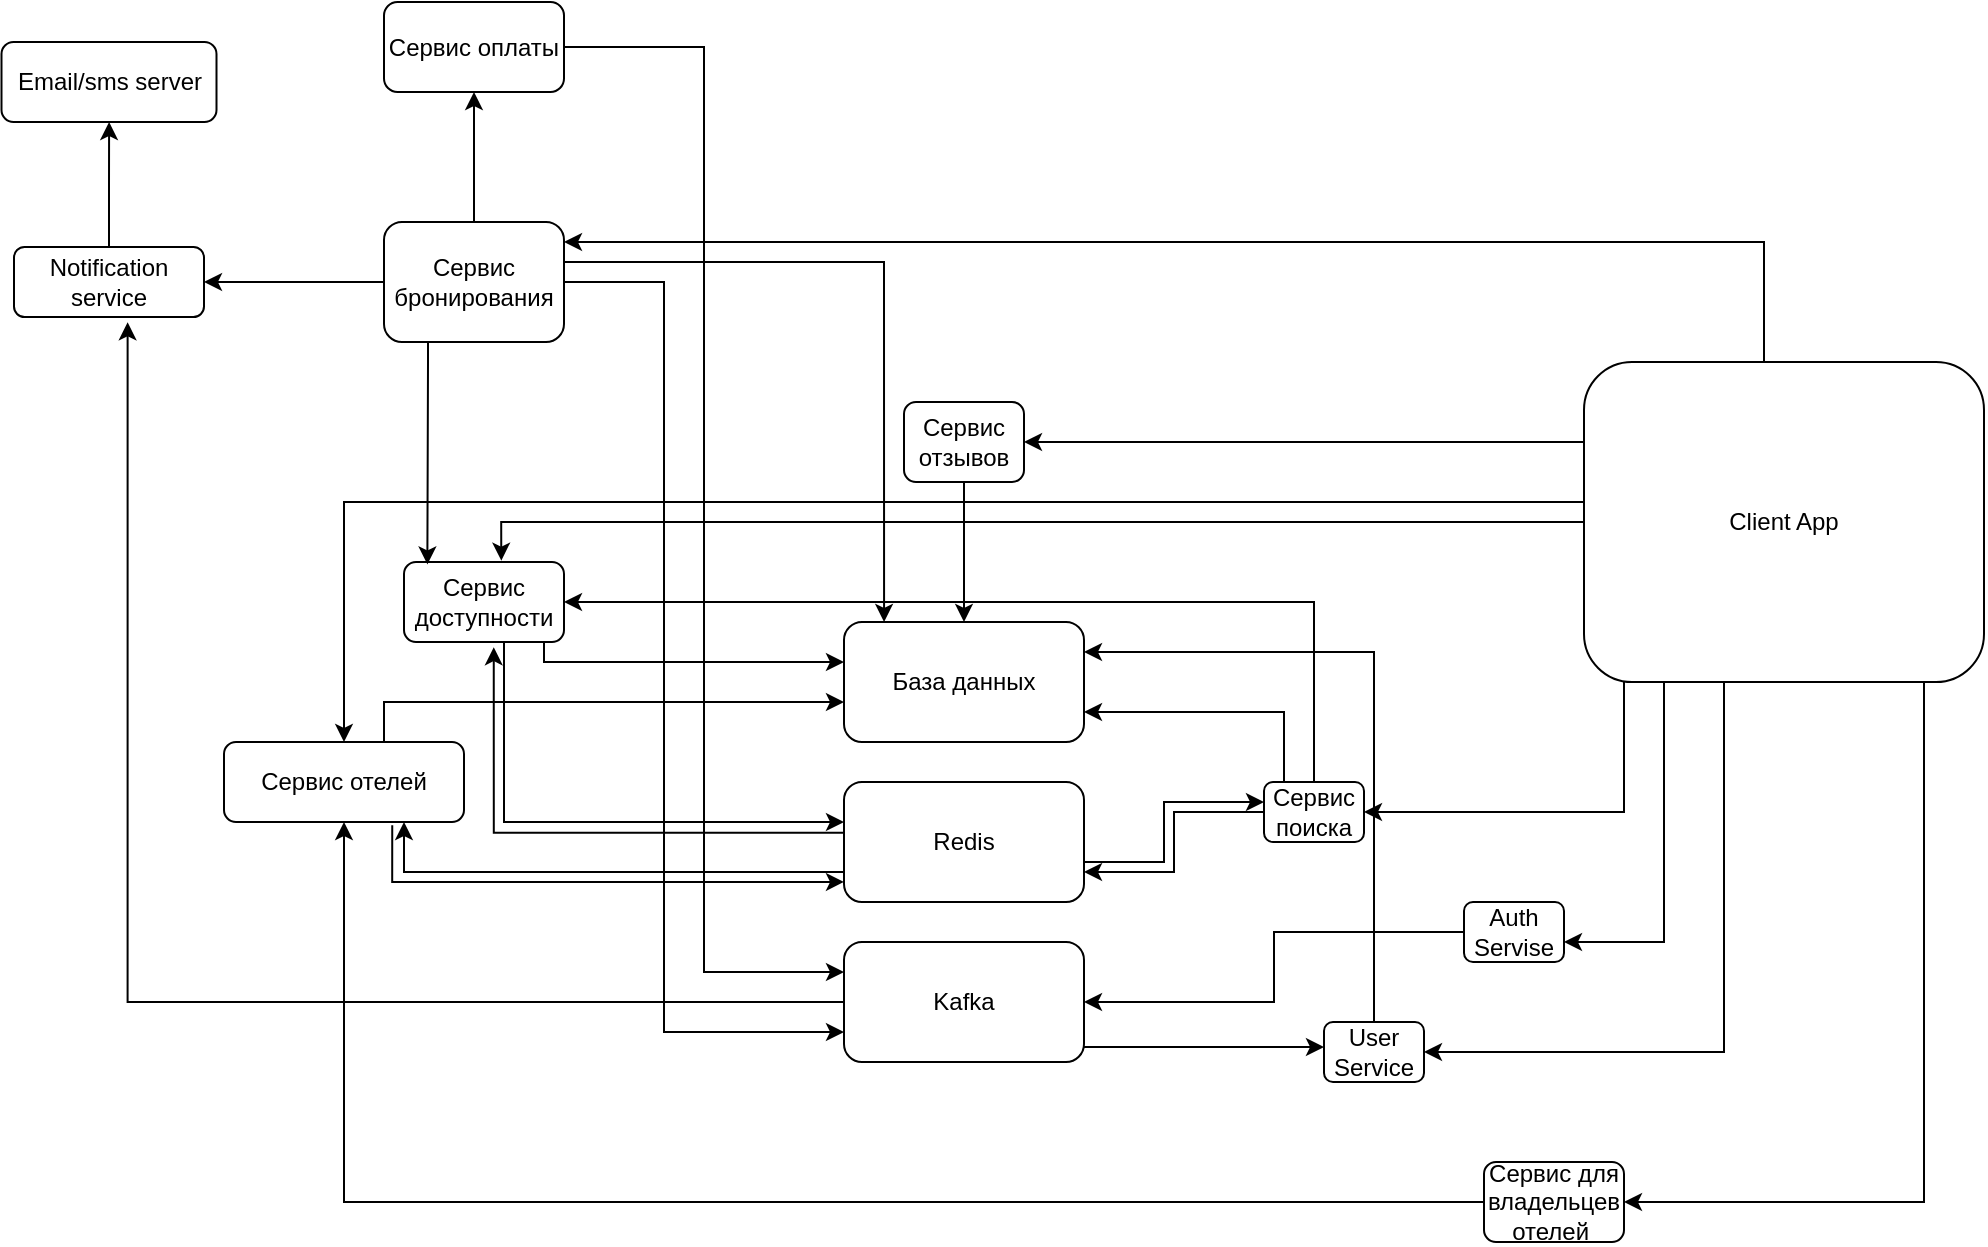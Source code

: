 <mxfile version="28.1.1">
  <diagram name="Страница — 1" id="a3htKkgv7QWmoJuDZnd7">
    <mxGraphModel dx="2537" dy="1860" grid="1" gridSize="10" guides="1" tooltips="1" connect="1" arrows="1" fold="1" page="1" pageScale="1" pageWidth="827" pageHeight="1169" math="0" shadow="0">
      <root>
        <mxCell id="0" />
        <mxCell id="1" parent="0" />
        <mxCell id="G-7UsdKwg1Rleg6v27qU-10" value="" style="edgeStyle=orthogonalEdgeStyle;rounded=0;orthogonalLoop=1;jettySize=auto;html=1;" edge="1" parent="1" source="G-7UsdKwg1Rleg6v27qU-1" target="G-7UsdKwg1Rleg6v27qU-9">
          <mxGeometry relative="1" as="geometry">
            <Array as="points">
              <mxPoint x="110" y="-60" />
            </Array>
          </mxGeometry>
        </mxCell>
        <mxCell id="G-7UsdKwg1Rleg6v27qU-12" value="" style="edgeStyle=orthogonalEdgeStyle;rounded=0;orthogonalLoop=1;jettySize=auto;html=1;" edge="1" parent="1" source="G-7UsdKwg1Rleg6v27qU-1" target="G-7UsdKwg1Rleg6v27qU-11">
          <mxGeometry relative="1" as="geometry">
            <Array as="points">
              <mxPoint x="40" y="225" />
            </Array>
          </mxGeometry>
        </mxCell>
        <mxCell id="G-7UsdKwg1Rleg6v27qU-14" value="" style="edgeStyle=orthogonalEdgeStyle;rounded=0;orthogonalLoop=1;jettySize=auto;html=1;" edge="1" parent="1" source="G-7UsdKwg1Rleg6v27qU-1" target="G-7UsdKwg1Rleg6v27qU-13">
          <mxGeometry relative="1" as="geometry">
            <Array as="points">
              <mxPoint x="60" y="290" />
            </Array>
          </mxGeometry>
        </mxCell>
        <mxCell id="G-7UsdKwg1Rleg6v27qU-23" value="" style="edgeStyle=orthogonalEdgeStyle;rounded=0;orthogonalLoop=1;jettySize=auto;html=1;" edge="1" parent="1" source="G-7UsdKwg1Rleg6v27qU-1" target="G-7UsdKwg1Rleg6v27qU-22">
          <mxGeometry relative="1" as="geometry">
            <Array as="points">
              <mxPoint x="90" y="220" />
              <mxPoint x="90" y="220" />
            </Array>
          </mxGeometry>
        </mxCell>
        <mxCell id="G-7UsdKwg1Rleg6v27qU-29" value="" style="edgeStyle=orthogonalEdgeStyle;rounded=0;orthogonalLoop=1;jettySize=auto;html=1;" edge="1" parent="1" source="G-7UsdKwg1Rleg6v27qU-1" target="G-7UsdKwg1Rleg6v27qU-28">
          <mxGeometry relative="1" as="geometry">
            <Array as="points">
              <mxPoint x="190" y="420" />
            </Array>
          </mxGeometry>
        </mxCell>
        <mxCell id="G-7UsdKwg1Rleg6v27qU-46" value="" style="edgeStyle=orthogonalEdgeStyle;rounded=0;orthogonalLoop=1;jettySize=auto;html=1;" edge="1" parent="1" source="G-7UsdKwg1Rleg6v27qU-1" target="G-7UsdKwg1Rleg6v27qU-45">
          <mxGeometry relative="1" as="geometry">
            <Array as="points">
              <mxPoint x="-600" y="70" />
            </Array>
          </mxGeometry>
        </mxCell>
        <mxCell id="G-7UsdKwg1Rleg6v27qU-63" value="" style="edgeStyle=orthogonalEdgeStyle;rounded=0;orthogonalLoop=1;jettySize=auto;html=1;exitX=0;exitY=0.25;exitDx=0;exitDy=0;" edge="1" parent="1" source="G-7UsdKwg1Rleg6v27qU-1" target="G-7UsdKwg1Rleg6v27qU-62">
          <mxGeometry relative="1" as="geometry" />
        </mxCell>
        <mxCell id="G-7UsdKwg1Rleg6v27qU-1" value="Client App" style="rounded=1;whiteSpace=wrap;html=1;" vertex="1" parent="1">
          <mxGeometry x="20" width="200" height="160" as="geometry" />
        </mxCell>
        <mxCell id="G-7UsdKwg1Rleg6v27qU-74" value="" style="edgeStyle=orthogonalEdgeStyle;rounded=0;orthogonalLoop=1;jettySize=auto;html=1;" edge="1" parent="1" source="G-7UsdKwg1Rleg6v27qU-9" target="G-7UsdKwg1Rleg6v27qU-73">
          <mxGeometry relative="1" as="geometry" />
        </mxCell>
        <mxCell id="G-7UsdKwg1Rleg6v27qU-78" value="" style="edgeStyle=orthogonalEdgeStyle;rounded=0;orthogonalLoop=1;jettySize=auto;html=1;" edge="1" parent="1" source="G-7UsdKwg1Rleg6v27qU-9" target="G-7UsdKwg1Rleg6v27qU-77">
          <mxGeometry relative="1" as="geometry">
            <Array as="points">
              <mxPoint x="-610" y="-40" />
              <mxPoint x="-610" y="-40" />
            </Array>
          </mxGeometry>
        </mxCell>
        <mxCell id="G-7UsdKwg1Rleg6v27qU-87" style="edgeStyle=orthogonalEdgeStyle;rounded=0;orthogonalLoop=1;jettySize=auto;html=1;entryX=0;entryY=0.75;entryDx=0;entryDy=0;" edge="1" parent="1" source="G-7UsdKwg1Rleg6v27qU-9" target="G-7UsdKwg1Rleg6v27qU-33">
          <mxGeometry relative="1" as="geometry">
            <Array as="points">
              <mxPoint x="-440" y="-40" />
              <mxPoint x="-440" y="335" />
            </Array>
          </mxGeometry>
        </mxCell>
        <mxCell id="G-7UsdKwg1Rleg6v27qU-9" value="Сервис бронирования" style="rounded=1;whiteSpace=wrap;html=1;" vertex="1" parent="1">
          <mxGeometry x="-580" y="-70" width="90" height="60" as="geometry" />
        </mxCell>
        <mxCell id="G-7UsdKwg1Rleg6v27qU-65" style="edgeStyle=orthogonalEdgeStyle;rounded=0;orthogonalLoop=1;jettySize=auto;html=1;entryX=1;entryY=0.75;entryDx=0;entryDy=0;" edge="1" parent="1" source="G-7UsdKwg1Rleg6v27qU-11" target="G-7UsdKwg1Rleg6v27qU-54">
          <mxGeometry relative="1" as="geometry" />
        </mxCell>
        <mxCell id="G-7UsdKwg1Rleg6v27qU-67" style="edgeStyle=orthogonalEdgeStyle;rounded=0;orthogonalLoop=1;jettySize=auto;html=1;entryX=1;entryY=0.75;entryDx=0;entryDy=0;" edge="1" parent="1" source="G-7UsdKwg1Rleg6v27qU-11" target="G-7UsdKwg1Rleg6v27qU-49">
          <mxGeometry relative="1" as="geometry">
            <Array as="points">
              <mxPoint x="-130" y="175" />
            </Array>
          </mxGeometry>
        </mxCell>
        <mxCell id="G-7UsdKwg1Rleg6v27qU-68" style="edgeStyle=orthogonalEdgeStyle;rounded=0;orthogonalLoop=1;jettySize=auto;html=1;entryX=1;entryY=0.5;entryDx=0;entryDy=0;" edge="1" parent="1" source="G-7UsdKwg1Rleg6v27qU-11" target="G-7UsdKwg1Rleg6v27qU-51">
          <mxGeometry relative="1" as="geometry">
            <Array as="points">
              <mxPoint x="-115" y="120" />
            </Array>
          </mxGeometry>
        </mxCell>
        <mxCell id="G-7UsdKwg1Rleg6v27qU-11" value="Сервис поиска" style="whiteSpace=wrap;html=1;rounded=1;" vertex="1" parent="1">
          <mxGeometry x="-140" y="210" width="50" height="30" as="geometry" />
        </mxCell>
        <mxCell id="G-7UsdKwg1Rleg6v27qU-34" value="" style="edgeStyle=orthogonalEdgeStyle;rounded=0;orthogonalLoop=1;jettySize=auto;html=1;" edge="1" parent="1" source="G-7UsdKwg1Rleg6v27qU-13" target="G-7UsdKwg1Rleg6v27qU-33">
          <mxGeometry relative="1" as="geometry" />
        </mxCell>
        <mxCell id="G-7UsdKwg1Rleg6v27qU-13" value="Auth Servise" style="whiteSpace=wrap;html=1;rounded=1;" vertex="1" parent="1">
          <mxGeometry x="-40" y="270" width="50" height="30" as="geometry" />
        </mxCell>
        <mxCell id="G-7UsdKwg1Rleg6v27qU-85" style="edgeStyle=orthogonalEdgeStyle;rounded=0;orthogonalLoop=1;jettySize=auto;html=1;entryX=1;entryY=0.25;entryDx=0;entryDy=0;" edge="1" parent="1" source="G-7UsdKwg1Rleg6v27qU-22" target="G-7UsdKwg1Rleg6v27qU-49">
          <mxGeometry relative="1" as="geometry">
            <Array as="points">
              <mxPoint x="-85" y="145" />
            </Array>
          </mxGeometry>
        </mxCell>
        <mxCell id="G-7UsdKwg1Rleg6v27qU-22" value="User Service" style="whiteSpace=wrap;html=1;rounded=1;" vertex="1" parent="1">
          <mxGeometry x="-110" y="330" width="50" height="30" as="geometry" />
        </mxCell>
        <mxCell id="G-7UsdKwg1Rleg6v27qU-84" style="edgeStyle=orthogonalEdgeStyle;rounded=0;orthogonalLoop=1;jettySize=auto;html=1;entryX=0.5;entryY=1;entryDx=0;entryDy=0;" edge="1" parent="1" source="G-7UsdKwg1Rleg6v27qU-28" target="G-7UsdKwg1Rleg6v27qU-45">
          <mxGeometry relative="1" as="geometry" />
        </mxCell>
        <mxCell id="G-7UsdKwg1Rleg6v27qU-28" value="Сервис для владельцев отелей&amp;nbsp;" style="whiteSpace=wrap;html=1;rounded=1;" vertex="1" parent="1">
          <mxGeometry x="-30" y="400" width="70" height="40" as="geometry" />
        </mxCell>
        <mxCell id="G-7UsdKwg1Rleg6v27qU-44" style="edgeStyle=orthogonalEdgeStyle;rounded=0;orthogonalLoop=1;jettySize=auto;html=1;entryX=0;entryY=0.75;entryDx=0;entryDy=0;" edge="1" parent="1">
          <mxGeometry relative="1" as="geometry">
            <mxPoint x="-250" y="340" as="sourcePoint" />
            <mxPoint x="-110" y="342.5" as="targetPoint" />
            <Array as="points">
              <mxPoint x="-250" y="342" />
            </Array>
          </mxGeometry>
        </mxCell>
        <mxCell id="G-7UsdKwg1Rleg6v27qU-33" value="Kafka" style="whiteSpace=wrap;html=1;rounded=1;" vertex="1" parent="1">
          <mxGeometry x="-350" y="290" width="120" height="60" as="geometry" />
        </mxCell>
        <mxCell id="G-7UsdKwg1Rleg6v27qU-50" value="" style="edgeStyle=orthogonalEdgeStyle;rounded=0;orthogonalLoop=1;jettySize=auto;html=1;" edge="1" parent="1" source="G-7UsdKwg1Rleg6v27qU-45" target="G-7UsdKwg1Rleg6v27qU-49">
          <mxGeometry relative="1" as="geometry">
            <Array as="points">
              <mxPoint x="-580" y="170" />
            </Array>
          </mxGeometry>
        </mxCell>
        <mxCell id="G-7UsdKwg1Rleg6v27qU-45" value="Сервис отелей" style="whiteSpace=wrap;html=1;rounded=1;" vertex="1" parent="1">
          <mxGeometry x="-660" y="190" width="120" height="40" as="geometry" />
        </mxCell>
        <mxCell id="G-7UsdKwg1Rleg6v27qU-49" value="База данных" style="whiteSpace=wrap;html=1;rounded=1;" vertex="1" parent="1">
          <mxGeometry x="-350" y="130" width="120" height="60" as="geometry" />
        </mxCell>
        <mxCell id="G-7UsdKwg1Rleg6v27qU-53" value="" style="edgeStyle=orthogonalEdgeStyle;rounded=0;orthogonalLoop=1;jettySize=auto;html=1;exitX=1;exitY=0.75;exitDx=0;exitDy=0;" edge="1" parent="1" source="G-7UsdKwg1Rleg6v27qU-51" target="G-7UsdKwg1Rleg6v27qU-49">
          <mxGeometry relative="1" as="geometry">
            <Array as="points">
              <mxPoint x="-500" y="130" />
              <mxPoint x="-500" y="150" />
            </Array>
          </mxGeometry>
        </mxCell>
        <mxCell id="G-7UsdKwg1Rleg6v27qU-55" value="" style="edgeStyle=orthogonalEdgeStyle;rounded=0;orthogonalLoop=1;jettySize=auto;html=1;" edge="1" parent="1" source="G-7UsdKwg1Rleg6v27qU-51" target="G-7UsdKwg1Rleg6v27qU-54">
          <mxGeometry relative="1" as="geometry">
            <Array as="points">
              <mxPoint x="-520" y="230" />
            </Array>
          </mxGeometry>
        </mxCell>
        <mxCell id="G-7UsdKwg1Rleg6v27qU-51" value="Сервис доступности" style="whiteSpace=wrap;html=1;rounded=1;" vertex="1" parent="1">
          <mxGeometry x="-570" y="100" width="80" height="40" as="geometry" />
        </mxCell>
        <mxCell id="G-7UsdKwg1Rleg6v27qU-61" style="edgeStyle=orthogonalEdgeStyle;rounded=0;orthogonalLoop=1;jettySize=auto;html=1;exitX=0;exitY=0.75;exitDx=0;exitDy=0;entryX=0.75;entryY=1;entryDx=0;entryDy=0;" edge="1" parent="1" source="G-7UsdKwg1Rleg6v27qU-54" target="G-7UsdKwg1Rleg6v27qU-45">
          <mxGeometry relative="1" as="geometry">
            <Array as="points">
              <mxPoint x="-570" y="255" />
            </Array>
          </mxGeometry>
        </mxCell>
        <mxCell id="G-7UsdKwg1Rleg6v27qU-66" style="edgeStyle=orthogonalEdgeStyle;rounded=0;orthogonalLoop=1;jettySize=auto;html=1;" edge="1" parent="1" source="G-7UsdKwg1Rleg6v27qU-54">
          <mxGeometry relative="1" as="geometry">
            <mxPoint x="-140" y="220" as="targetPoint" />
            <Array as="points">
              <mxPoint x="-190" y="250" />
              <mxPoint x="-190" y="220" />
            </Array>
          </mxGeometry>
        </mxCell>
        <mxCell id="G-7UsdKwg1Rleg6v27qU-54" value="Redis" style="whiteSpace=wrap;html=1;rounded=1;" vertex="1" parent="1">
          <mxGeometry x="-350" y="210" width="120" height="60" as="geometry" />
        </mxCell>
        <mxCell id="G-7UsdKwg1Rleg6v27qU-64" style="edgeStyle=orthogonalEdgeStyle;rounded=0;orthogonalLoop=1;jettySize=auto;html=1;entryX=0.5;entryY=0;entryDx=0;entryDy=0;" edge="1" parent="1" source="G-7UsdKwg1Rleg6v27qU-62" target="G-7UsdKwg1Rleg6v27qU-49">
          <mxGeometry relative="1" as="geometry" />
        </mxCell>
        <mxCell id="G-7UsdKwg1Rleg6v27qU-62" value="Сервис отзывов" style="whiteSpace=wrap;html=1;rounded=1;" vertex="1" parent="1">
          <mxGeometry x="-320" y="20" width="60" height="40" as="geometry" />
        </mxCell>
        <mxCell id="G-7UsdKwg1Rleg6v27qU-69" style="edgeStyle=orthogonalEdgeStyle;rounded=0;orthogonalLoop=1;jettySize=auto;html=1;entryX=0.608;entryY=-0.017;entryDx=0;entryDy=0;entryPerimeter=0;" edge="1" parent="1" source="G-7UsdKwg1Rleg6v27qU-1" target="G-7UsdKwg1Rleg6v27qU-51">
          <mxGeometry relative="1" as="geometry">
            <Array as="points">
              <mxPoint x="-521" y="80" />
            </Array>
          </mxGeometry>
        </mxCell>
        <mxCell id="G-7UsdKwg1Rleg6v27qU-70" style="edgeStyle=orthogonalEdgeStyle;rounded=0;orthogonalLoop=1;jettySize=auto;html=1;entryX=0.561;entryY=1.065;entryDx=0;entryDy=0;entryPerimeter=0;exitX=0.004;exitY=0.423;exitDx=0;exitDy=0;exitPerimeter=0;" edge="1" parent="1" source="G-7UsdKwg1Rleg6v27qU-54" target="G-7UsdKwg1Rleg6v27qU-51">
          <mxGeometry relative="1" as="geometry" />
        </mxCell>
        <mxCell id="G-7UsdKwg1Rleg6v27qU-71" style="edgeStyle=orthogonalEdgeStyle;rounded=0;orthogonalLoop=1;jettySize=auto;html=1;entryX=0;entryY=0.833;entryDx=0;entryDy=0;entryPerimeter=0;exitX=0.701;exitY=1.041;exitDx=0;exitDy=0;exitPerimeter=0;" edge="1" parent="1" source="G-7UsdKwg1Rleg6v27qU-45" target="G-7UsdKwg1Rleg6v27qU-54">
          <mxGeometry relative="1" as="geometry">
            <Array as="points">
              <mxPoint x="-576" y="260" />
            </Array>
          </mxGeometry>
        </mxCell>
        <mxCell id="G-7UsdKwg1Rleg6v27qU-72" style="edgeStyle=orthogonalEdgeStyle;rounded=0;orthogonalLoop=1;jettySize=auto;html=1;entryX=0.146;entryY=0.03;entryDx=0;entryDy=0;entryPerimeter=0;" edge="1" parent="1" source="G-7UsdKwg1Rleg6v27qU-9" target="G-7UsdKwg1Rleg6v27qU-51">
          <mxGeometry relative="1" as="geometry">
            <Array as="points">
              <mxPoint x="-558" />
              <mxPoint x="-558" />
            </Array>
          </mxGeometry>
        </mxCell>
        <mxCell id="G-7UsdKwg1Rleg6v27qU-73" value="Сервис оплаты" style="whiteSpace=wrap;html=1;rounded=1;" vertex="1" parent="1">
          <mxGeometry x="-580" y="-180" width="90" height="45" as="geometry" />
        </mxCell>
        <mxCell id="G-7UsdKwg1Rleg6v27qU-75" style="edgeStyle=orthogonalEdgeStyle;rounded=0;orthogonalLoop=1;jettySize=auto;html=1;entryX=0.167;entryY=0;entryDx=0;entryDy=0;entryPerimeter=0;" edge="1" parent="1" source="G-7UsdKwg1Rleg6v27qU-9" target="G-7UsdKwg1Rleg6v27qU-49">
          <mxGeometry relative="1" as="geometry">
            <Array as="points">
              <mxPoint x="-330" y="-50" />
            </Array>
          </mxGeometry>
        </mxCell>
        <mxCell id="G-7UsdKwg1Rleg6v27qU-81" value="" style="edgeStyle=orthogonalEdgeStyle;rounded=0;orthogonalLoop=1;jettySize=auto;html=1;" edge="1" parent="1" source="G-7UsdKwg1Rleg6v27qU-77" target="G-7UsdKwg1Rleg6v27qU-80">
          <mxGeometry relative="1" as="geometry" />
        </mxCell>
        <mxCell id="G-7UsdKwg1Rleg6v27qU-77" value="Notification service" style="whiteSpace=wrap;html=1;rounded=1;" vertex="1" parent="1">
          <mxGeometry x="-765" y="-57.5" width="95" height="35" as="geometry" />
        </mxCell>
        <mxCell id="G-7UsdKwg1Rleg6v27qU-80" value="Email/sms server" style="whiteSpace=wrap;html=1;rounded=1;" vertex="1" parent="1">
          <mxGeometry x="-771.25" y="-160" width="107.5" height="40" as="geometry" />
        </mxCell>
        <mxCell id="G-7UsdKwg1Rleg6v27qU-82" style="edgeStyle=orthogonalEdgeStyle;rounded=0;orthogonalLoop=1;jettySize=auto;html=1;entryX=0;entryY=0.25;entryDx=0;entryDy=0;" edge="1" parent="1" source="G-7UsdKwg1Rleg6v27qU-73" target="G-7UsdKwg1Rleg6v27qU-33">
          <mxGeometry relative="1" as="geometry" />
        </mxCell>
        <mxCell id="G-7UsdKwg1Rleg6v27qU-83" style="edgeStyle=orthogonalEdgeStyle;rounded=0;orthogonalLoop=1;jettySize=auto;html=1;entryX=0.598;entryY=1.076;entryDx=0;entryDy=0;entryPerimeter=0;" edge="1" parent="1" source="G-7UsdKwg1Rleg6v27qU-33" target="G-7UsdKwg1Rleg6v27qU-77">
          <mxGeometry relative="1" as="geometry" />
        </mxCell>
      </root>
    </mxGraphModel>
  </diagram>
</mxfile>
